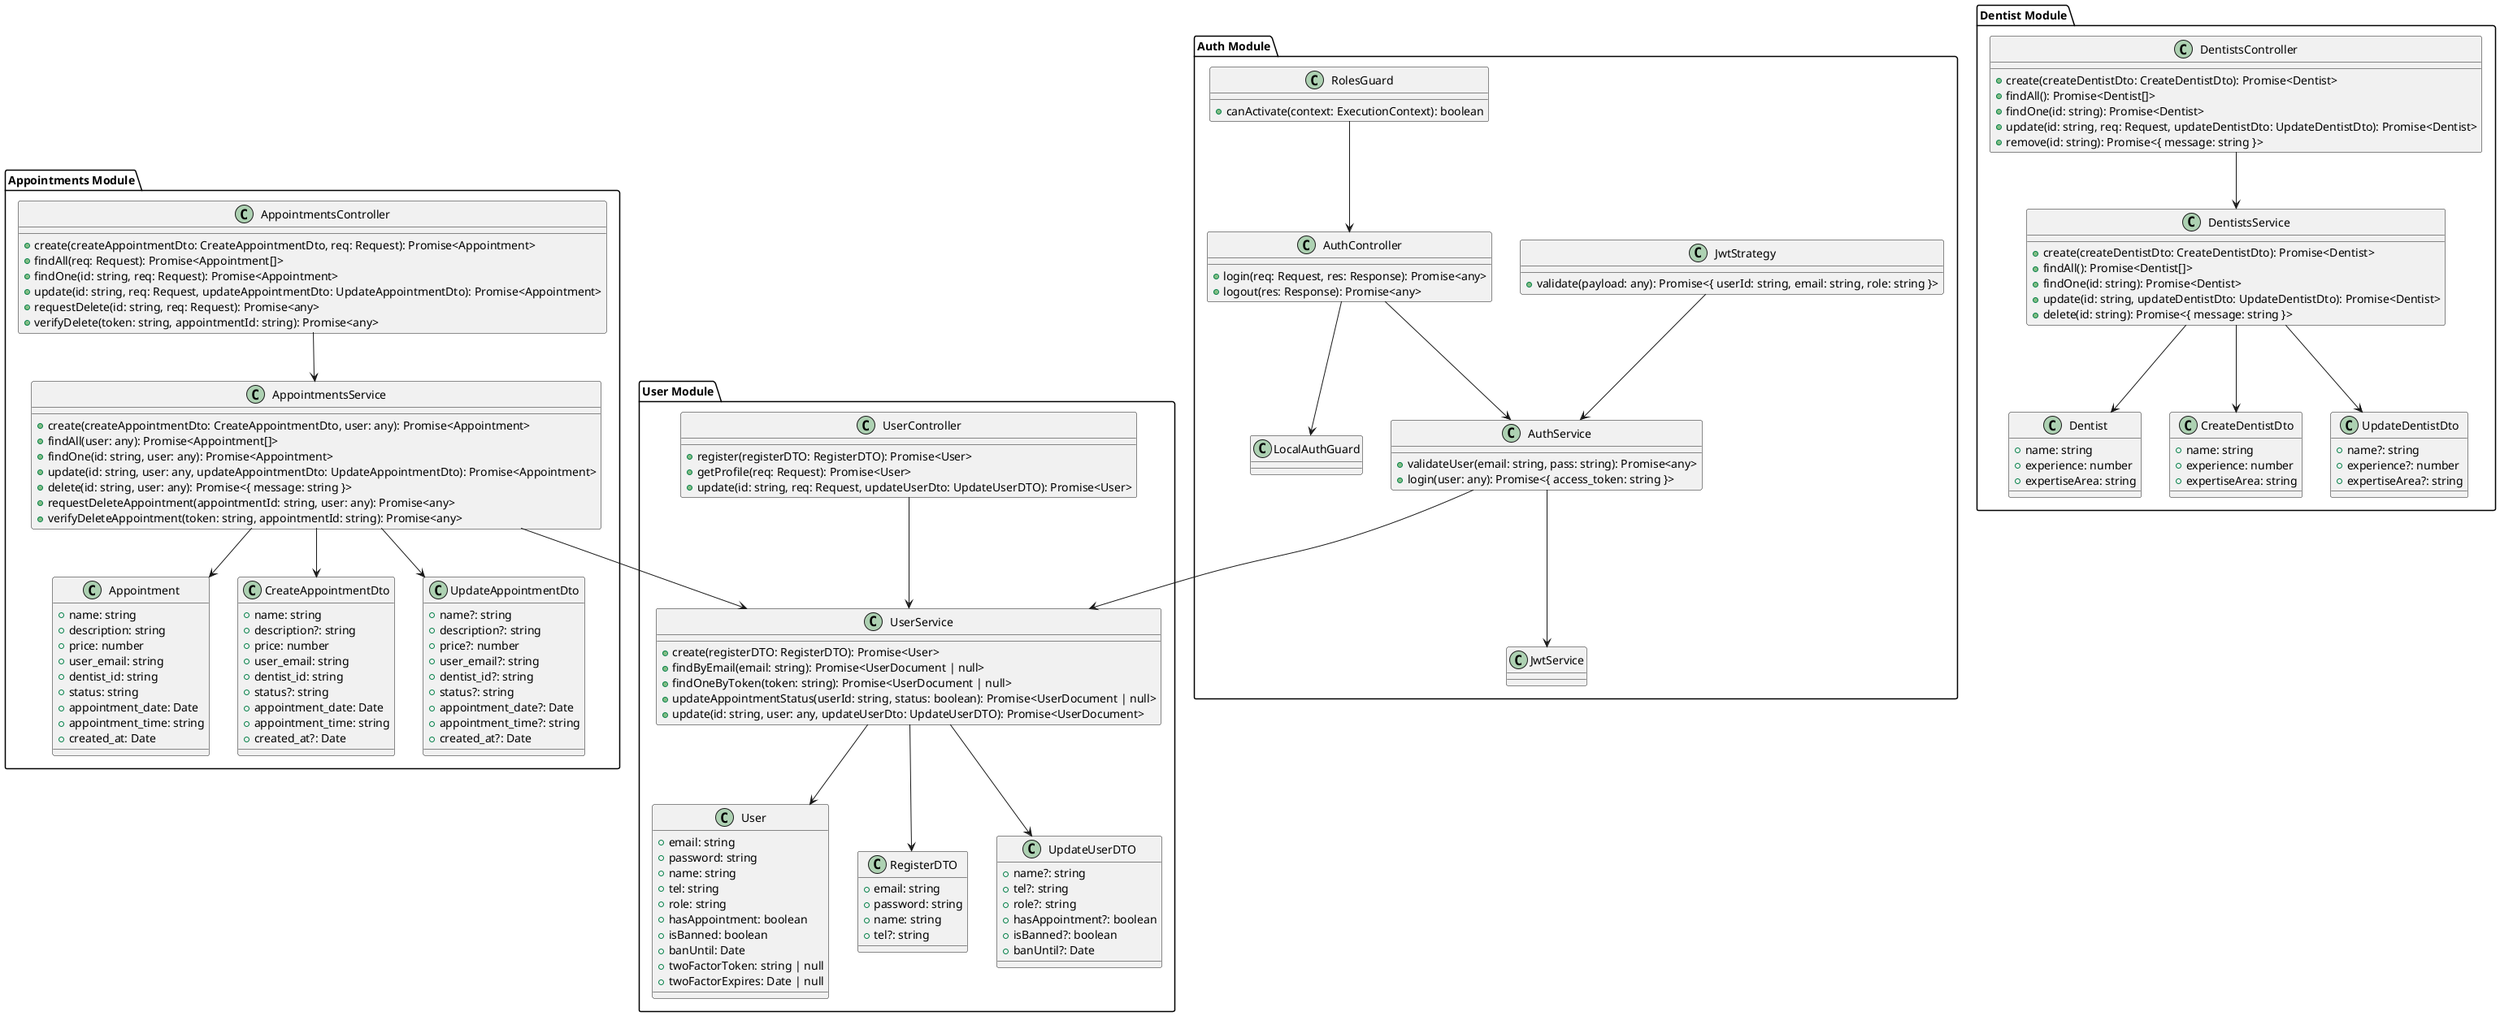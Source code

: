 @startuml



package "User Module" {
  class UserController {
    +register(registerDTO: RegisterDTO): Promise<User>
    +getProfile(req: Request): Promise<User>
    +update(id: string, req: Request, updateUserDto: UpdateUserDTO): Promise<User>
  }

  class UserService {
    +create(registerDTO: RegisterDTO): Promise<User>
    +findByEmail(email: string): Promise<UserDocument | null>
    +findOneByToken(token: string): Promise<UserDocument | null>
    +updateAppointmentStatus(userId: string, status: boolean): Promise<UserDocument | null>
    +update(id: string, user: any, updateUserDto: UpdateUserDTO): Promise<UserDocument>
  }

  class User {
    +email: string
    +password: string
    +name: string
    +tel: string
    +role: string
    +hasAppointment: boolean
    +isBanned: boolean
    +banUntil: Date
    +twoFactorToken: string | null
    +twoFactorExpires: Date | null
  }

  class RegisterDTO {
    +email: string
    +password: string
    +name: string
    +tel?: string
  }

  class UpdateUserDTO {
    +name?: string
    +tel?: string
    +role?: string
    +hasAppointment?: boolean
    +isBanned?: boolean
    +banUntil?: Date
  }

  UserController --> UserService
  UserService --> User
  UserService --> RegisterDTO
  UserService --> UpdateUserDTO
}

package "Appointments Module" {
  class AppointmentsController {
    +create(createAppointmentDto: CreateAppointmentDto, req: Request): Promise<Appointment>
    +findAll(req: Request): Promise<Appointment[]>
    +findOne(id: string, req: Request): Promise<Appointment>
    +update(id: string, req: Request, updateAppointmentDto: UpdateAppointmentDto): Promise<Appointment>
    +requestDelete(id: string, req: Request): Promise<any>
    +verifyDelete(token: string, appointmentId: string): Promise<any>
  }

  class AppointmentsService {
    +create(createAppointmentDto: CreateAppointmentDto, user: any): Promise<Appointment>
    +findAll(user: any): Promise<Appointment[]>
    +findOne(id: string, user: any): Promise<Appointment>
    +update(id: string, user: any, updateAppointmentDto: UpdateAppointmentDto): Promise<Appointment>
    +delete(id: string, user: any): Promise<{ message: string }>
    +requestDeleteAppointment(appointmentId: string, user: any): Promise<any>
    +verifyDeleteAppointment(token: string, appointmentId: string): Promise<any>
  }

  class Appointment {
    +name: string
    +description: string
    +price: number
    +user_email: string
    +dentist_id: string
    +status: string
    +appointment_date: Date
    +appointment_time: string
    +created_at: Date
  }

  class CreateAppointmentDto {
    +name: string
    +description?: string
    +price: number
    +user_email: string
    +dentist_id: string
    +status?: string
    +appointment_date: Date
    +appointment_time: string
    +created_at?: Date
  }

  class UpdateAppointmentDto {
    +name?: string
    +description?: string
    +price?: number
    +user_email?: string
    +dentist_id?: string
    +status?: string
    +appointment_date?: Date
    +appointment_time?: string
    +created_at?: Date
  }

  AppointmentsController --> AppointmentsService
  AppointmentsService --> Appointment
  AppointmentsService --> CreateAppointmentDto
  AppointmentsService --> UpdateAppointmentDto
  AppointmentsService --> UserService
}

package "Auth Module" {
  class AuthController {
    +login(req: Request, res: Response): Promise<any>
    +logout(res: Response): Promise<any>
  }

  class AuthService {
    +validateUser(email: string, pass: string): Promise<any>
    +login(user: any): Promise<{ access_token: string }>
  }

  class LocalAuthGuard
  class JwtStrategy {
    +validate(payload: any): Promise<{ userId: string, email: string, role: string }>
  }

  class RolesGuard {
    +canActivate(context: ExecutionContext): boolean
  }

  AuthController --> AuthService
  AuthController --> LocalAuthGuard
  AuthService --> UserService
  AuthService --> JwtService
  JwtStrategy --> AuthService
  RolesGuard --> AuthController
}

package "Dentist Module" {
  class DentistsController {
    +create(createDentistDto: CreateDentistDto): Promise<Dentist>
    +findAll(): Promise<Dentist[]>
    +findOne(id: string): Promise<Dentist>
    +update(id: string, req: Request, updateDentistDto: UpdateDentistDto): Promise<Dentist>
    +remove(id: string): Promise<{ message: string }>
  }

  class DentistsService {
    +create(createDentistDto: CreateDentistDto): Promise<Dentist>
    +findAll(): Promise<Dentist[]>
    +findOne(id: string): Promise<Dentist>
    +update(id: string, updateDentistDto: UpdateDentistDto): Promise<Dentist>
    +delete(id: string): Promise<{ message: string }>
  }

  class Dentist {
    +name: string
    +experience: number
    +expertiseArea: string
  }

  class CreateDentistDto {
    +name: string
    +experience: number
    +expertiseArea: string
  }

  class UpdateDentistDto {
    +name?: string
    +experience?: number
    +expertiseArea?: string
  }

  DentistsController --> DentistsService
  DentistsService --> Dentist
  DentistsService --> CreateDentistDto
  DentistsService --> UpdateDentistDto
}

@enduml
